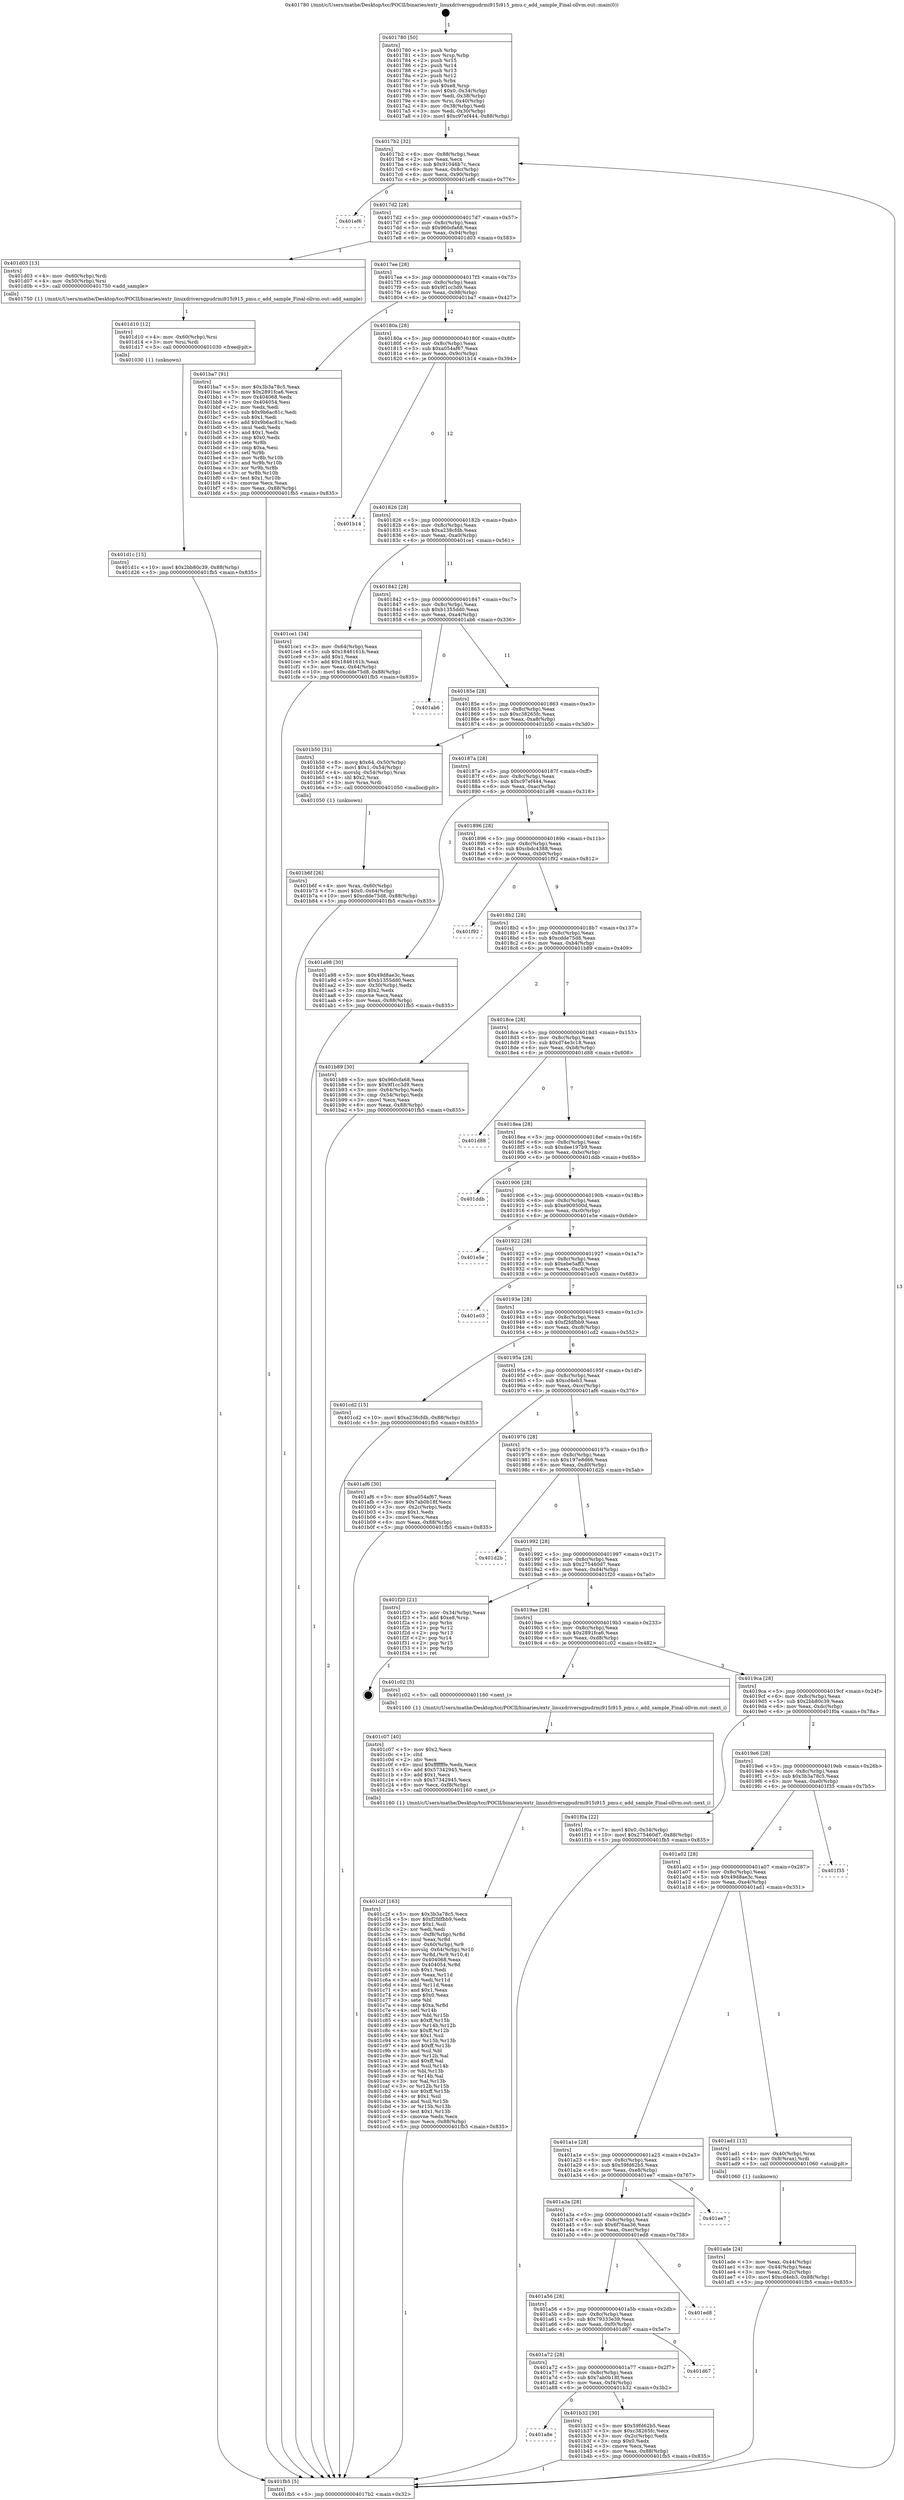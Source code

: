 digraph "0x401780" {
  label = "0x401780 (/mnt/c/Users/mathe/Desktop/tcc/POCII/binaries/extr_linuxdriversgpudrmi915i915_pmu.c_add_sample_Final-ollvm.out::main(0))"
  labelloc = "t"
  node[shape=record]

  Entry [label="",width=0.3,height=0.3,shape=circle,fillcolor=black,style=filled]
  "0x4017b2" [label="{
     0x4017b2 [32]\l
     | [instrs]\l
     &nbsp;&nbsp;0x4017b2 \<+6\>: mov -0x88(%rbp),%eax\l
     &nbsp;&nbsp;0x4017b8 \<+2\>: mov %eax,%ecx\l
     &nbsp;&nbsp;0x4017ba \<+6\>: sub $0x91046b7c,%ecx\l
     &nbsp;&nbsp;0x4017c0 \<+6\>: mov %eax,-0x8c(%rbp)\l
     &nbsp;&nbsp;0x4017c6 \<+6\>: mov %ecx,-0x90(%rbp)\l
     &nbsp;&nbsp;0x4017cc \<+6\>: je 0000000000401ef6 \<main+0x776\>\l
  }"]
  "0x401ef6" [label="{
     0x401ef6\l
  }", style=dashed]
  "0x4017d2" [label="{
     0x4017d2 [28]\l
     | [instrs]\l
     &nbsp;&nbsp;0x4017d2 \<+5\>: jmp 00000000004017d7 \<main+0x57\>\l
     &nbsp;&nbsp;0x4017d7 \<+6\>: mov -0x8c(%rbp),%eax\l
     &nbsp;&nbsp;0x4017dd \<+5\>: sub $0x960cfa68,%eax\l
     &nbsp;&nbsp;0x4017e2 \<+6\>: mov %eax,-0x94(%rbp)\l
     &nbsp;&nbsp;0x4017e8 \<+6\>: je 0000000000401d03 \<main+0x583\>\l
  }"]
  Exit [label="",width=0.3,height=0.3,shape=circle,fillcolor=black,style=filled,peripheries=2]
  "0x401d03" [label="{
     0x401d03 [13]\l
     | [instrs]\l
     &nbsp;&nbsp;0x401d03 \<+4\>: mov -0x60(%rbp),%rdi\l
     &nbsp;&nbsp;0x401d07 \<+4\>: mov -0x50(%rbp),%rsi\l
     &nbsp;&nbsp;0x401d0b \<+5\>: call 0000000000401750 \<add_sample\>\l
     | [calls]\l
     &nbsp;&nbsp;0x401750 \{1\} (/mnt/c/Users/mathe/Desktop/tcc/POCII/binaries/extr_linuxdriversgpudrmi915i915_pmu.c_add_sample_Final-ollvm.out::add_sample)\l
  }"]
  "0x4017ee" [label="{
     0x4017ee [28]\l
     | [instrs]\l
     &nbsp;&nbsp;0x4017ee \<+5\>: jmp 00000000004017f3 \<main+0x73\>\l
     &nbsp;&nbsp;0x4017f3 \<+6\>: mov -0x8c(%rbp),%eax\l
     &nbsp;&nbsp;0x4017f9 \<+5\>: sub $0x9f1cc3d9,%eax\l
     &nbsp;&nbsp;0x4017fe \<+6\>: mov %eax,-0x98(%rbp)\l
     &nbsp;&nbsp;0x401804 \<+6\>: je 0000000000401ba7 \<main+0x427\>\l
  }"]
  "0x401d1c" [label="{
     0x401d1c [15]\l
     | [instrs]\l
     &nbsp;&nbsp;0x401d1c \<+10\>: movl $0x2bb80c39,-0x88(%rbp)\l
     &nbsp;&nbsp;0x401d26 \<+5\>: jmp 0000000000401fb5 \<main+0x835\>\l
  }"]
  "0x401ba7" [label="{
     0x401ba7 [91]\l
     | [instrs]\l
     &nbsp;&nbsp;0x401ba7 \<+5\>: mov $0x3b3a78c5,%eax\l
     &nbsp;&nbsp;0x401bac \<+5\>: mov $0x2891fca6,%ecx\l
     &nbsp;&nbsp;0x401bb1 \<+7\>: mov 0x404068,%edx\l
     &nbsp;&nbsp;0x401bb8 \<+7\>: mov 0x404054,%esi\l
     &nbsp;&nbsp;0x401bbf \<+2\>: mov %edx,%edi\l
     &nbsp;&nbsp;0x401bc1 \<+6\>: sub $0x9b6ac81c,%edi\l
     &nbsp;&nbsp;0x401bc7 \<+3\>: sub $0x1,%edi\l
     &nbsp;&nbsp;0x401bca \<+6\>: add $0x9b6ac81c,%edi\l
     &nbsp;&nbsp;0x401bd0 \<+3\>: imul %edi,%edx\l
     &nbsp;&nbsp;0x401bd3 \<+3\>: and $0x1,%edx\l
     &nbsp;&nbsp;0x401bd6 \<+3\>: cmp $0x0,%edx\l
     &nbsp;&nbsp;0x401bd9 \<+4\>: sete %r8b\l
     &nbsp;&nbsp;0x401bdd \<+3\>: cmp $0xa,%esi\l
     &nbsp;&nbsp;0x401be0 \<+4\>: setl %r9b\l
     &nbsp;&nbsp;0x401be4 \<+3\>: mov %r8b,%r10b\l
     &nbsp;&nbsp;0x401be7 \<+3\>: and %r9b,%r10b\l
     &nbsp;&nbsp;0x401bea \<+3\>: xor %r9b,%r8b\l
     &nbsp;&nbsp;0x401bed \<+3\>: or %r8b,%r10b\l
     &nbsp;&nbsp;0x401bf0 \<+4\>: test $0x1,%r10b\l
     &nbsp;&nbsp;0x401bf4 \<+3\>: cmovne %ecx,%eax\l
     &nbsp;&nbsp;0x401bf7 \<+6\>: mov %eax,-0x88(%rbp)\l
     &nbsp;&nbsp;0x401bfd \<+5\>: jmp 0000000000401fb5 \<main+0x835\>\l
  }"]
  "0x40180a" [label="{
     0x40180a [28]\l
     | [instrs]\l
     &nbsp;&nbsp;0x40180a \<+5\>: jmp 000000000040180f \<main+0x8f\>\l
     &nbsp;&nbsp;0x40180f \<+6\>: mov -0x8c(%rbp),%eax\l
     &nbsp;&nbsp;0x401815 \<+5\>: sub $0xa054af67,%eax\l
     &nbsp;&nbsp;0x40181a \<+6\>: mov %eax,-0x9c(%rbp)\l
     &nbsp;&nbsp;0x401820 \<+6\>: je 0000000000401b14 \<main+0x394\>\l
  }"]
  "0x401d10" [label="{
     0x401d10 [12]\l
     | [instrs]\l
     &nbsp;&nbsp;0x401d10 \<+4\>: mov -0x60(%rbp),%rsi\l
     &nbsp;&nbsp;0x401d14 \<+3\>: mov %rsi,%rdi\l
     &nbsp;&nbsp;0x401d17 \<+5\>: call 0000000000401030 \<free@plt\>\l
     | [calls]\l
     &nbsp;&nbsp;0x401030 \{1\} (unknown)\l
  }"]
  "0x401b14" [label="{
     0x401b14\l
  }", style=dashed]
  "0x401826" [label="{
     0x401826 [28]\l
     | [instrs]\l
     &nbsp;&nbsp;0x401826 \<+5\>: jmp 000000000040182b \<main+0xab\>\l
     &nbsp;&nbsp;0x40182b \<+6\>: mov -0x8c(%rbp),%eax\l
     &nbsp;&nbsp;0x401831 \<+5\>: sub $0xa238cfdb,%eax\l
     &nbsp;&nbsp;0x401836 \<+6\>: mov %eax,-0xa0(%rbp)\l
     &nbsp;&nbsp;0x40183c \<+6\>: je 0000000000401ce1 \<main+0x561\>\l
  }"]
  "0x401c2f" [label="{
     0x401c2f [163]\l
     | [instrs]\l
     &nbsp;&nbsp;0x401c2f \<+5\>: mov $0x3b3a78c5,%ecx\l
     &nbsp;&nbsp;0x401c34 \<+5\>: mov $0xf2fdfbb9,%edx\l
     &nbsp;&nbsp;0x401c39 \<+3\>: mov $0x1,%sil\l
     &nbsp;&nbsp;0x401c3c \<+2\>: xor %edi,%edi\l
     &nbsp;&nbsp;0x401c3e \<+7\>: mov -0xf8(%rbp),%r8d\l
     &nbsp;&nbsp;0x401c45 \<+4\>: imul %eax,%r8d\l
     &nbsp;&nbsp;0x401c49 \<+4\>: mov -0x60(%rbp),%r9\l
     &nbsp;&nbsp;0x401c4d \<+4\>: movslq -0x64(%rbp),%r10\l
     &nbsp;&nbsp;0x401c51 \<+4\>: mov %r8d,(%r9,%r10,4)\l
     &nbsp;&nbsp;0x401c55 \<+7\>: mov 0x404068,%eax\l
     &nbsp;&nbsp;0x401c5c \<+8\>: mov 0x404054,%r8d\l
     &nbsp;&nbsp;0x401c64 \<+3\>: sub $0x1,%edi\l
     &nbsp;&nbsp;0x401c67 \<+3\>: mov %eax,%r11d\l
     &nbsp;&nbsp;0x401c6a \<+3\>: add %edi,%r11d\l
     &nbsp;&nbsp;0x401c6d \<+4\>: imul %r11d,%eax\l
     &nbsp;&nbsp;0x401c71 \<+3\>: and $0x1,%eax\l
     &nbsp;&nbsp;0x401c74 \<+3\>: cmp $0x0,%eax\l
     &nbsp;&nbsp;0x401c77 \<+3\>: sete %bl\l
     &nbsp;&nbsp;0x401c7a \<+4\>: cmp $0xa,%r8d\l
     &nbsp;&nbsp;0x401c7e \<+4\>: setl %r14b\l
     &nbsp;&nbsp;0x401c82 \<+3\>: mov %bl,%r15b\l
     &nbsp;&nbsp;0x401c85 \<+4\>: xor $0xff,%r15b\l
     &nbsp;&nbsp;0x401c89 \<+3\>: mov %r14b,%r12b\l
     &nbsp;&nbsp;0x401c8c \<+4\>: xor $0xff,%r12b\l
     &nbsp;&nbsp;0x401c90 \<+4\>: xor $0x1,%sil\l
     &nbsp;&nbsp;0x401c94 \<+3\>: mov %r15b,%r13b\l
     &nbsp;&nbsp;0x401c97 \<+4\>: and $0xff,%r13b\l
     &nbsp;&nbsp;0x401c9b \<+3\>: and %sil,%bl\l
     &nbsp;&nbsp;0x401c9e \<+3\>: mov %r12b,%al\l
     &nbsp;&nbsp;0x401ca1 \<+2\>: and $0xff,%al\l
     &nbsp;&nbsp;0x401ca3 \<+3\>: and %sil,%r14b\l
     &nbsp;&nbsp;0x401ca6 \<+3\>: or %bl,%r13b\l
     &nbsp;&nbsp;0x401ca9 \<+3\>: or %r14b,%al\l
     &nbsp;&nbsp;0x401cac \<+3\>: xor %al,%r13b\l
     &nbsp;&nbsp;0x401caf \<+3\>: or %r12b,%r15b\l
     &nbsp;&nbsp;0x401cb2 \<+4\>: xor $0xff,%r15b\l
     &nbsp;&nbsp;0x401cb6 \<+4\>: or $0x1,%sil\l
     &nbsp;&nbsp;0x401cba \<+3\>: and %sil,%r15b\l
     &nbsp;&nbsp;0x401cbd \<+3\>: or %r15b,%r13b\l
     &nbsp;&nbsp;0x401cc0 \<+4\>: test $0x1,%r13b\l
     &nbsp;&nbsp;0x401cc4 \<+3\>: cmovne %edx,%ecx\l
     &nbsp;&nbsp;0x401cc7 \<+6\>: mov %ecx,-0x88(%rbp)\l
     &nbsp;&nbsp;0x401ccd \<+5\>: jmp 0000000000401fb5 \<main+0x835\>\l
  }"]
  "0x401ce1" [label="{
     0x401ce1 [34]\l
     | [instrs]\l
     &nbsp;&nbsp;0x401ce1 \<+3\>: mov -0x64(%rbp),%eax\l
     &nbsp;&nbsp;0x401ce4 \<+5\>: sub $0x1846161b,%eax\l
     &nbsp;&nbsp;0x401ce9 \<+3\>: add $0x1,%eax\l
     &nbsp;&nbsp;0x401cec \<+5\>: add $0x1846161b,%eax\l
     &nbsp;&nbsp;0x401cf1 \<+3\>: mov %eax,-0x64(%rbp)\l
     &nbsp;&nbsp;0x401cf4 \<+10\>: movl $0xcdde75d8,-0x88(%rbp)\l
     &nbsp;&nbsp;0x401cfe \<+5\>: jmp 0000000000401fb5 \<main+0x835\>\l
  }"]
  "0x401842" [label="{
     0x401842 [28]\l
     | [instrs]\l
     &nbsp;&nbsp;0x401842 \<+5\>: jmp 0000000000401847 \<main+0xc7\>\l
     &nbsp;&nbsp;0x401847 \<+6\>: mov -0x8c(%rbp),%eax\l
     &nbsp;&nbsp;0x40184d \<+5\>: sub $0xb1355dd0,%eax\l
     &nbsp;&nbsp;0x401852 \<+6\>: mov %eax,-0xa4(%rbp)\l
     &nbsp;&nbsp;0x401858 \<+6\>: je 0000000000401ab6 \<main+0x336\>\l
  }"]
  "0x401c07" [label="{
     0x401c07 [40]\l
     | [instrs]\l
     &nbsp;&nbsp;0x401c07 \<+5\>: mov $0x2,%ecx\l
     &nbsp;&nbsp;0x401c0c \<+1\>: cltd\l
     &nbsp;&nbsp;0x401c0d \<+2\>: idiv %ecx\l
     &nbsp;&nbsp;0x401c0f \<+6\>: imul $0xfffffffe,%edx,%ecx\l
     &nbsp;&nbsp;0x401c15 \<+6\>: add $0x57342945,%ecx\l
     &nbsp;&nbsp;0x401c1b \<+3\>: add $0x1,%ecx\l
     &nbsp;&nbsp;0x401c1e \<+6\>: sub $0x57342945,%ecx\l
     &nbsp;&nbsp;0x401c24 \<+6\>: mov %ecx,-0xf8(%rbp)\l
     &nbsp;&nbsp;0x401c2a \<+5\>: call 0000000000401160 \<next_i\>\l
     | [calls]\l
     &nbsp;&nbsp;0x401160 \{1\} (/mnt/c/Users/mathe/Desktop/tcc/POCII/binaries/extr_linuxdriversgpudrmi915i915_pmu.c_add_sample_Final-ollvm.out::next_i)\l
  }"]
  "0x401ab6" [label="{
     0x401ab6\l
  }", style=dashed]
  "0x40185e" [label="{
     0x40185e [28]\l
     | [instrs]\l
     &nbsp;&nbsp;0x40185e \<+5\>: jmp 0000000000401863 \<main+0xe3\>\l
     &nbsp;&nbsp;0x401863 \<+6\>: mov -0x8c(%rbp),%eax\l
     &nbsp;&nbsp;0x401869 \<+5\>: sub $0xc38265fc,%eax\l
     &nbsp;&nbsp;0x40186e \<+6\>: mov %eax,-0xa8(%rbp)\l
     &nbsp;&nbsp;0x401874 \<+6\>: je 0000000000401b50 \<main+0x3d0\>\l
  }"]
  "0x401b6f" [label="{
     0x401b6f [26]\l
     | [instrs]\l
     &nbsp;&nbsp;0x401b6f \<+4\>: mov %rax,-0x60(%rbp)\l
     &nbsp;&nbsp;0x401b73 \<+7\>: movl $0x0,-0x64(%rbp)\l
     &nbsp;&nbsp;0x401b7a \<+10\>: movl $0xcdde75d8,-0x88(%rbp)\l
     &nbsp;&nbsp;0x401b84 \<+5\>: jmp 0000000000401fb5 \<main+0x835\>\l
  }"]
  "0x401b50" [label="{
     0x401b50 [31]\l
     | [instrs]\l
     &nbsp;&nbsp;0x401b50 \<+8\>: movq $0x64,-0x50(%rbp)\l
     &nbsp;&nbsp;0x401b58 \<+7\>: movl $0x1,-0x54(%rbp)\l
     &nbsp;&nbsp;0x401b5f \<+4\>: movslq -0x54(%rbp),%rax\l
     &nbsp;&nbsp;0x401b63 \<+4\>: shl $0x2,%rax\l
     &nbsp;&nbsp;0x401b67 \<+3\>: mov %rax,%rdi\l
     &nbsp;&nbsp;0x401b6a \<+5\>: call 0000000000401050 \<malloc@plt\>\l
     | [calls]\l
     &nbsp;&nbsp;0x401050 \{1\} (unknown)\l
  }"]
  "0x40187a" [label="{
     0x40187a [28]\l
     | [instrs]\l
     &nbsp;&nbsp;0x40187a \<+5\>: jmp 000000000040187f \<main+0xff\>\l
     &nbsp;&nbsp;0x40187f \<+6\>: mov -0x8c(%rbp),%eax\l
     &nbsp;&nbsp;0x401885 \<+5\>: sub $0xc97ef444,%eax\l
     &nbsp;&nbsp;0x40188a \<+6\>: mov %eax,-0xac(%rbp)\l
     &nbsp;&nbsp;0x401890 \<+6\>: je 0000000000401a98 \<main+0x318\>\l
  }"]
  "0x401a8e" [label="{
     0x401a8e\l
  }", style=dashed]
  "0x401a98" [label="{
     0x401a98 [30]\l
     | [instrs]\l
     &nbsp;&nbsp;0x401a98 \<+5\>: mov $0x49d8ae3c,%eax\l
     &nbsp;&nbsp;0x401a9d \<+5\>: mov $0xb1355dd0,%ecx\l
     &nbsp;&nbsp;0x401aa2 \<+3\>: mov -0x30(%rbp),%edx\l
     &nbsp;&nbsp;0x401aa5 \<+3\>: cmp $0x2,%edx\l
     &nbsp;&nbsp;0x401aa8 \<+3\>: cmovne %ecx,%eax\l
     &nbsp;&nbsp;0x401aab \<+6\>: mov %eax,-0x88(%rbp)\l
     &nbsp;&nbsp;0x401ab1 \<+5\>: jmp 0000000000401fb5 \<main+0x835\>\l
  }"]
  "0x401896" [label="{
     0x401896 [28]\l
     | [instrs]\l
     &nbsp;&nbsp;0x401896 \<+5\>: jmp 000000000040189b \<main+0x11b\>\l
     &nbsp;&nbsp;0x40189b \<+6\>: mov -0x8c(%rbp),%eax\l
     &nbsp;&nbsp;0x4018a1 \<+5\>: sub $0xcbdc4388,%eax\l
     &nbsp;&nbsp;0x4018a6 \<+6\>: mov %eax,-0xb0(%rbp)\l
     &nbsp;&nbsp;0x4018ac \<+6\>: je 0000000000401f92 \<main+0x812\>\l
  }"]
  "0x401fb5" [label="{
     0x401fb5 [5]\l
     | [instrs]\l
     &nbsp;&nbsp;0x401fb5 \<+5\>: jmp 00000000004017b2 \<main+0x32\>\l
  }"]
  "0x401780" [label="{
     0x401780 [50]\l
     | [instrs]\l
     &nbsp;&nbsp;0x401780 \<+1\>: push %rbp\l
     &nbsp;&nbsp;0x401781 \<+3\>: mov %rsp,%rbp\l
     &nbsp;&nbsp;0x401784 \<+2\>: push %r15\l
     &nbsp;&nbsp;0x401786 \<+2\>: push %r14\l
     &nbsp;&nbsp;0x401788 \<+2\>: push %r13\l
     &nbsp;&nbsp;0x40178a \<+2\>: push %r12\l
     &nbsp;&nbsp;0x40178c \<+1\>: push %rbx\l
     &nbsp;&nbsp;0x40178d \<+7\>: sub $0xe8,%rsp\l
     &nbsp;&nbsp;0x401794 \<+7\>: movl $0x0,-0x34(%rbp)\l
     &nbsp;&nbsp;0x40179b \<+3\>: mov %edi,-0x38(%rbp)\l
     &nbsp;&nbsp;0x40179e \<+4\>: mov %rsi,-0x40(%rbp)\l
     &nbsp;&nbsp;0x4017a2 \<+3\>: mov -0x38(%rbp),%edi\l
     &nbsp;&nbsp;0x4017a5 \<+3\>: mov %edi,-0x30(%rbp)\l
     &nbsp;&nbsp;0x4017a8 \<+10\>: movl $0xc97ef444,-0x88(%rbp)\l
  }"]
  "0x401b32" [label="{
     0x401b32 [30]\l
     | [instrs]\l
     &nbsp;&nbsp;0x401b32 \<+5\>: mov $0x59fd62b5,%eax\l
     &nbsp;&nbsp;0x401b37 \<+5\>: mov $0xc38265fc,%ecx\l
     &nbsp;&nbsp;0x401b3c \<+3\>: mov -0x2c(%rbp),%edx\l
     &nbsp;&nbsp;0x401b3f \<+3\>: cmp $0x0,%edx\l
     &nbsp;&nbsp;0x401b42 \<+3\>: cmove %ecx,%eax\l
     &nbsp;&nbsp;0x401b45 \<+6\>: mov %eax,-0x88(%rbp)\l
     &nbsp;&nbsp;0x401b4b \<+5\>: jmp 0000000000401fb5 \<main+0x835\>\l
  }"]
  "0x401f92" [label="{
     0x401f92\l
  }", style=dashed]
  "0x4018b2" [label="{
     0x4018b2 [28]\l
     | [instrs]\l
     &nbsp;&nbsp;0x4018b2 \<+5\>: jmp 00000000004018b7 \<main+0x137\>\l
     &nbsp;&nbsp;0x4018b7 \<+6\>: mov -0x8c(%rbp),%eax\l
     &nbsp;&nbsp;0x4018bd \<+5\>: sub $0xcdde75d8,%eax\l
     &nbsp;&nbsp;0x4018c2 \<+6\>: mov %eax,-0xb4(%rbp)\l
     &nbsp;&nbsp;0x4018c8 \<+6\>: je 0000000000401b89 \<main+0x409\>\l
  }"]
  "0x401a72" [label="{
     0x401a72 [28]\l
     | [instrs]\l
     &nbsp;&nbsp;0x401a72 \<+5\>: jmp 0000000000401a77 \<main+0x2f7\>\l
     &nbsp;&nbsp;0x401a77 \<+6\>: mov -0x8c(%rbp),%eax\l
     &nbsp;&nbsp;0x401a7d \<+5\>: sub $0x7ab0b18f,%eax\l
     &nbsp;&nbsp;0x401a82 \<+6\>: mov %eax,-0xf4(%rbp)\l
     &nbsp;&nbsp;0x401a88 \<+6\>: je 0000000000401b32 \<main+0x3b2\>\l
  }"]
  "0x401b89" [label="{
     0x401b89 [30]\l
     | [instrs]\l
     &nbsp;&nbsp;0x401b89 \<+5\>: mov $0x960cfa68,%eax\l
     &nbsp;&nbsp;0x401b8e \<+5\>: mov $0x9f1cc3d9,%ecx\l
     &nbsp;&nbsp;0x401b93 \<+3\>: mov -0x64(%rbp),%edx\l
     &nbsp;&nbsp;0x401b96 \<+3\>: cmp -0x54(%rbp),%edx\l
     &nbsp;&nbsp;0x401b99 \<+3\>: cmovl %ecx,%eax\l
     &nbsp;&nbsp;0x401b9c \<+6\>: mov %eax,-0x88(%rbp)\l
     &nbsp;&nbsp;0x401ba2 \<+5\>: jmp 0000000000401fb5 \<main+0x835\>\l
  }"]
  "0x4018ce" [label="{
     0x4018ce [28]\l
     | [instrs]\l
     &nbsp;&nbsp;0x4018ce \<+5\>: jmp 00000000004018d3 \<main+0x153\>\l
     &nbsp;&nbsp;0x4018d3 \<+6\>: mov -0x8c(%rbp),%eax\l
     &nbsp;&nbsp;0x4018d9 \<+5\>: sub $0xd74e3c18,%eax\l
     &nbsp;&nbsp;0x4018de \<+6\>: mov %eax,-0xb8(%rbp)\l
     &nbsp;&nbsp;0x4018e4 \<+6\>: je 0000000000401d88 \<main+0x608\>\l
  }"]
  "0x401d67" [label="{
     0x401d67\l
  }", style=dashed]
  "0x401d88" [label="{
     0x401d88\l
  }", style=dashed]
  "0x4018ea" [label="{
     0x4018ea [28]\l
     | [instrs]\l
     &nbsp;&nbsp;0x4018ea \<+5\>: jmp 00000000004018ef \<main+0x16f\>\l
     &nbsp;&nbsp;0x4018ef \<+6\>: mov -0x8c(%rbp),%eax\l
     &nbsp;&nbsp;0x4018f5 \<+5\>: sub $0xdee197b9,%eax\l
     &nbsp;&nbsp;0x4018fa \<+6\>: mov %eax,-0xbc(%rbp)\l
     &nbsp;&nbsp;0x401900 \<+6\>: je 0000000000401ddb \<main+0x65b\>\l
  }"]
  "0x401a56" [label="{
     0x401a56 [28]\l
     | [instrs]\l
     &nbsp;&nbsp;0x401a56 \<+5\>: jmp 0000000000401a5b \<main+0x2db\>\l
     &nbsp;&nbsp;0x401a5b \<+6\>: mov -0x8c(%rbp),%eax\l
     &nbsp;&nbsp;0x401a61 \<+5\>: sub $0x79333e39,%eax\l
     &nbsp;&nbsp;0x401a66 \<+6\>: mov %eax,-0xf0(%rbp)\l
     &nbsp;&nbsp;0x401a6c \<+6\>: je 0000000000401d67 \<main+0x5e7\>\l
  }"]
  "0x401ddb" [label="{
     0x401ddb\l
  }", style=dashed]
  "0x401906" [label="{
     0x401906 [28]\l
     | [instrs]\l
     &nbsp;&nbsp;0x401906 \<+5\>: jmp 000000000040190b \<main+0x18b\>\l
     &nbsp;&nbsp;0x40190b \<+6\>: mov -0x8c(%rbp),%eax\l
     &nbsp;&nbsp;0x401911 \<+5\>: sub $0xe909500d,%eax\l
     &nbsp;&nbsp;0x401916 \<+6\>: mov %eax,-0xc0(%rbp)\l
     &nbsp;&nbsp;0x40191c \<+6\>: je 0000000000401e5e \<main+0x6de\>\l
  }"]
  "0x401ed8" [label="{
     0x401ed8\l
  }", style=dashed]
  "0x401e5e" [label="{
     0x401e5e\l
  }", style=dashed]
  "0x401922" [label="{
     0x401922 [28]\l
     | [instrs]\l
     &nbsp;&nbsp;0x401922 \<+5\>: jmp 0000000000401927 \<main+0x1a7\>\l
     &nbsp;&nbsp;0x401927 \<+6\>: mov -0x8c(%rbp),%eax\l
     &nbsp;&nbsp;0x40192d \<+5\>: sub $0xebe5aff3,%eax\l
     &nbsp;&nbsp;0x401932 \<+6\>: mov %eax,-0xc4(%rbp)\l
     &nbsp;&nbsp;0x401938 \<+6\>: je 0000000000401e03 \<main+0x683\>\l
  }"]
  "0x401a3a" [label="{
     0x401a3a [28]\l
     | [instrs]\l
     &nbsp;&nbsp;0x401a3a \<+5\>: jmp 0000000000401a3f \<main+0x2bf\>\l
     &nbsp;&nbsp;0x401a3f \<+6\>: mov -0x8c(%rbp),%eax\l
     &nbsp;&nbsp;0x401a45 \<+5\>: sub $0x6f76aa36,%eax\l
     &nbsp;&nbsp;0x401a4a \<+6\>: mov %eax,-0xec(%rbp)\l
     &nbsp;&nbsp;0x401a50 \<+6\>: je 0000000000401ed8 \<main+0x758\>\l
  }"]
  "0x401e03" [label="{
     0x401e03\l
  }", style=dashed]
  "0x40193e" [label="{
     0x40193e [28]\l
     | [instrs]\l
     &nbsp;&nbsp;0x40193e \<+5\>: jmp 0000000000401943 \<main+0x1c3\>\l
     &nbsp;&nbsp;0x401943 \<+6\>: mov -0x8c(%rbp),%eax\l
     &nbsp;&nbsp;0x401949 \<+5\>: sub $0xf2fdfbb9,%eax\l
     &nbsp;&nbsp;0x40194e \<+6\>: mov %eax,-0xc8(%rbp)\l
     &nbsp;&nbsp;0x401954 \<+6\>: je 0000000000401cd2 \<main+0x552\>\l
  }"]
  "0x401ee7" [label="{
     0x401ee7\l
  }", style=dashed]
  "0x401cd2" [label="{
     0x401cd2 [15]\l
     | [instrs]\l
     &nbsp;&nbsp;0x401cd2 \<+10\>: movl $0xa238cfdb,-0x88(%rbp)\l
     &nbsp;&nbsp;0x401cdc \<+5\>: jmp 0000000000401fb5 \<main+0x835\>\l
  }"]
  "0x40195a" [label="{
     0x40195a [28]\l
     | [instrs]\l
     &nbsp;&nbsp;0x40195a \<+5\>: jmp 000000000040195f \<main+0x1df\>\l
     &nbsp;&nbsp;0x40195f \<+6\>: mov -0x8c(%rbp),%eax\l
     &nbsp;&nbsp;0x401965 \<+5\>: sub $0xcd4eb3,%eax\l
     &nbsp;&nbsp;0x40196a \<+6\>: mov %eax,-0xcc(%rbp)\l
     &nbsp;&nbsp;0x401970 \<+6\>: je 0000000000401af6 \<main+0x376\>\l
  }"]
  "0x401ade" [label="{
     0x401ade [24]\l
     | [instrs]\l
     &nbsp;&nbsp;0x401ade \<+3\>: mov %eax,-0x44(%rbp)\l
     &nbsp;&nbsp;0x401ae1 \<+3\>: mov -0x44(%rbp),%eax\l
     &nbsp;&nbsp;0x401ae4 \<+3\>: mov %eax,-0x2c(%rbp)\l
     &nbsp;&nbsp;0x401ae7 \<+10\>: movl $0xcd4eb3,-0x88(%rbp)\l
     &nbsp;&nbsp;0x401af1 \<+5\>: jmp 0000000000401fb5 \<main+0x835\>\l
  }"]
  "0x401af6" [label="{
     0x401af6 [30]\l
     | [instrs]\l
     &nbsp;&nbsp;0x401af6 \<+5\>: mov $0xa054af67,%eax\l
     &nbsp;&nbsp;0x401afb \<+5\>: mov $0x7ab0b18f,%ecx\l
     &nbsp;&nbsp;0x401b00 \<+3\>: mov -0x2c(%rbp),%edx\l
     &nbsp;&nbsp;0x401b03 \<+3\>: cmp $0x1,%edx\l
     &nbsp;&nbsp;0x401b06 \<+3\>: cmovl %ecx,%eax\l
     &nbsp;&nbsp;0x401b09 \<+6\>: mov %eax,-0x88(%rbp)\l
     &nbsp;&nbsp;0x401b0f \<+5\>: jmp 0000000000401fb5 \<main+0x835\>\l
  }"]
  "0x401976" [label="{
     0x401976 [28]\l
     | [instrs]\l
     &nbsp;&nbsp;0x401976 \<+5\>: jmp 000000000040197b \<main+0x1fb\>\l
     &nbsp;&nbsp;0x40197b \<+6\>: mov -0x8c(%rbp),%eax\l
     &nbsp;&nbsp;0x401981 \<+5\>: sub $0x197e8d66,%eax\l
     &nbsp;&nbsp;0x401986 \<+6\>: mov %eax,-0xd0(%rbp)\l
     &nbsp;&nbsp;0x40198c \<+6\>: je 0000000000401d2b \<main+0x5ab\>\l
  }"]
  "0x401a1e" [label="{
     0x401a1e [28]\l
     | [instrs]\l
     &nbsp;&nbsp;0x401a1e \<+5\>: jmp 0000000000401a23 \<main+0x2a3\>\l
     &nbsp;&nbsp;0x401a23 \<+6\>: mov -0x8c(%rbp),%eax\l
     &nbsp;&nbsp;0x401a29 \<+5\>: sub $0x59fd62b5,%eax\l
     &nbsp;&nbsp;0x401a2e \<+6\>: mov %eax,-0xe8(%rbp)\l
     &nbsp;&nbsp;0x401a34 \<+6\>: je 0000000000401ee7 \<main+0x767\>\l
  }"]
  "0x401d2b" [label="{
     0x401d2b\l
  }", style=dashed]
  "0x401992" [label="{
     0x401992 [28]\l
     | [instrs]\l
     &nbsp;&nbsp;0x401992 \<+5\>: jmp 0000000000401997 \<main+0x217\>\l
     &nbsp;&nbsp;0x401997 \<+6\>: mov -0x8c(%rbp),%eax\l
     &nbsp;&nbsp;0x40199d \<+5\>: sub $0x275460d7,%eax\l
     &nbsp;&nbsp;0x4019a2 \<+6\>: mov %eax,-0xd4(%rbp)\l
     &nbsp;&nbsp;0x4019a8 \<+6\>: je 0000000000401f20 \<main+0x7a0\>\l
  }"]
  "0x401ad1" [label="{
     0x401ad1 [13]\l
     | [instrs]\l
     &nbsp;&nbsp;0x401ad1 \<+4\>: mov -0x40(%rbp),%rax\l
     &nbsp;&nbsp;0x401ad5 \<+4\>: mov 0x8(%rax),%rdi\l
     &nbsp;&nbsp;0x401ad9 \<+5\>: call 0000000000401060 \<atoi@plt\>\l
     | [calls]\l
     &nbsp;&nbsp;0x401060 \{1\} (unknown)\l
  }"]
  "0x401f20" [label="{
     0x401f20 [21]\l
     | [instrs]\l
     &nbsp;&nbsp;0x401f20 \<+3\>: mov -0x34(%rbp),%eax\l
     &nbsp;&nbsp;0x401f23 \<+7\>: add $0xe8,%rsp\l
     &nbsp;&nbsp;0x401f2a \<+1\>: pop %rbx\l
     &nbsp;&nbsp;0x401f2b \<+2\>: pop %r12\l
     &nbsp;&nbsp;0x401f2d \<+2\>: pop %r13\l
     &nbsp;&nbsp;0x401f2f \<+2\>: pop %r14\l
     &nbsp;&nbsp;0x401f31 \<+2\>: pop %r15\l
     &nbsp;&nbsp;0x401f33 \<+1\>: pop %rbp\l
     &nbsp;&nbsp;0x401f34 \<+1\>: ret\l
  }"]
  "0x4019ae" [label="{
     0x4019ae [28]\l
     | [instrs]\l
     &nbsp;&nbsp;0x4019ae \<+5\>: jmp 00000000004019b3 \<main+0x233\>\l
     &nbsp;&nbsp;0x4019b3 \<+6\>: mov -0x8c(%rbp),%eax\l
     &nbsp;&nbsp;0x4019b9 \<+5\>: sub $0x2891fca6,%eax\l
     &nbsp;&nbsp;0x4019be \<+6\>: mov %eax,-0xd8(%rbp)\l
     &nbsp;&nbsp;0x4019c4 \<+6\>: je 0000000000401c02 \<main+0x482\>\l
  }"]
  "0x401a02" [label="{
     0x401a02 [28]\l
     | [instrs]\l
     &nbsp;&nbsp;0x401a02 \<+5\>: jmp 0000000000401a07 \<main+0x287\>\l
     &nbsp;&nbsp;0x401a07 \<+6\>: mov -0x8c(%rbp),%eax\l
     &nbsp;&nbsp;0x401a0d \<+5\>: sub $0x49d8ae3c,%eax\l
     &nbsp;&nbsp;0x401a12 \<+6\>: mov %eax,-0xe4(%rbp)\l
     &nbsp;&nbsp;0x401a18 \<+6\>: je 0000000000401ad1 \<main+0x351\>\l
  }"]
  "0x401c02" [label="{
     0x401c02 [5]\l
     | [instrs]\l
     &nbsp;&nbsp;0x401c02 \<+5\>: call 0000000000401160 \<next_i\>\l
     | [calls]\l
     &nbsp;&nbsp;0x401160 \{1\} (/mnt/c/Users/mathe/Desktop/tcc/POCII/binaries/extr_linuxdriversgpudrmi915i915_pmu.c_add_sample_Final-ollvm.out::next_i)\l
  }"]
  "0x4019ca" [label="{
     0x4019ca [28]\l
     | [instrs]\l
     &nbsp;&nbsp;0x4019ca \<+5\>: jmp 00000000004019cf \<main+0x24f\>\l
     &nbsp;&nbsp;0x4019cf \<+6\>: mov -0x8c(%rbp),%eax\l
     &nbsp;&nbsp;0x4019d5 \<+5\>: sub $0x2bb80c39,%eax\l
     &nbsp;&nbsp;0x4019da \<+6\>: mov %eax,-0xdc(%rbp)\l
     &nbsp;&nbsp;0x4019e0 \<+6\>: je 0000000000401f0a \<main+0x78a\>\l
  }"]
  "0x401f35" [label="{
     0x401f35\l
  }", style=dashed]
  "0x401f0a" [label="{
     0x401f0a [22]\l
     | [instrs]\l
     &nbsp;&nbsp;0x401f0a \<+7\>: movl $0x0,-0x34(%rbp)\l
     &nbsp;&nbsp;0x401f11 \<+10\>: movl $0x275460d7,-0x88(%rbp)\l
     &nbsp;&nbsp;0x401f1b \<+5\>: jmp 0000000000401fb5 \<main+0x835\>\l
  }"]
  "0x4019e6" [label="{
     0x4019e6 [28]\l
     | [instrs]\l
     &nbsp;&nbsp;0x4019e6 \<+5\>: jmp 00000000004019eb \<main+0x26b\>\l
     &nbsp;&nbsp;0x4019eb \<+6\>: mov -0x8c(%rbp),%eax\l
     &nbsp;&nbsp;0x4019f1 \<+5\>: sub $0x3b3a78c5,%eax\l
     &nbsp;&nbsp;0x4019f6 \<+6\>: mov %eax,-0xe0(%rbp)\l
     &nbsp;&nbsp;0x4019fc \<+6\>: je 0000000000401f35 \<main+0x7b5\>\l
  }"]
  Entry -> "0x401780" [label=" 1"]
  "0x4017b2" -> "0x401ef6" [label=" 0"]
  "0x4017b2" -> "0x4017d2" [label=" 14"]
  "0x401f20" -> Exit [label=" 1"]
  "0x4017d2" -> "0x401d03" [label=" 1"]
  "0x4017d2" -> "0x4017ee" [label=" 13"]
  "0x401f0a" -> "0x401fb5" [label=" 1"]
  "0x4017ee" -> "0x401ba7" [label=" 1"]
  "0x4017ee" -> "0x40180a" [label=" 12"]
  "0x401d1c" -> "0x401fb5" [label=" 1"]
  "0x40180a" -> "0x401b14" [label=" 0"]
  "0x40180a" -> "0x401826" [label=" 12"]
  "0x401d10" -> "0x401d1c" [label=" 1"]
  "0x401826" -> "0x401ce1" [label=" 1"]
  "0x401826" -> "0x401842" [label=" 11"]
  "0x401d03" -> "0x401d10" [label=" 1"]
  "0x401842" -> "0x401ab6" [label=" 0"]
  "0x401842" -> "0x40185e" [label=" 11"]
  "0x401ce1" -> "0x401fb5" [label=" 1"]
  "0x40185e" -> "0x401b50" [label=" 1"]
  "0x40185e" -> "0x40187a" [label=" 10"]
  "0x401cd2" -> "0x401fb5" [label=" 1"]
  "0x40187a" -> "0x401a98" [label=" 1"]
  "0x40187a" -> "0x401896" [label=" 9"]
  "0x401a98" -> "0x401fb5" [label=" 1"]
  "0x401780" -> "0x4017b2" [label=" 1"]
  "0x401fb5" -> "0x4017b2" [label=" 13"]
  "0x401c2f" -> "0x401fb5" [label=" 1"]
  "0x401896" -> "0x401f92" [label=" 0"]
  "0x401896" -> "0x4018b2" [label=" 9"]
  "0x401c07" -> "0x401c2f" [label=" 1"]
  "0x4018b2" -> "0x401b89" [label=" 2"]
  "0x4018b2" -> "0x4018ce" [label=" 7"]
  "0x401ba7" -> "0x401fb5" [label=" 1"]
  "0x4018ce" -> "0x401d88" [label=" 0"]
  "0x4018ce" -> "0x4018ea" [label=" 7"]
  "0x401b89" -> "0x401fb5" [label=" 2"]
  "0x4018ea" -> "0x401ddb" [label=" 0"]
  "0x4018ea" -> "0x401906" [label=" 7"]
  "0x401b50" -> "0x401b6f" [label=" 1"]
  "0x401906" -> "0x401e5e" [label=" 0"]
  "0x401906" -> "0x401922" [label=" 7"]
  "0x401b32" -> "0x401fb5" [label=" 1"]
  "0x401922" -> "0x401e03" [label=" 0"]
  "0x401922" -> "0x40193e" [label=" 7"]
  "0x401a72" -> "0x401b32" [label=" 1"]
  "0x40193e" -> "0x401cd2" [label=" 1"]
  "0x40193e" -> "0x40195a" [label=" 6"]
  "0x401c02" -> "0x401c07" [label=" 1"]
  "0x40195a" -> "0x401af6" [label=" 1"]
  "0x40195a" -> "0x401976" [label=" 5"]
  "0x401a56" -> "0x401d67" [label=" 0"]
  "0x401976" -> "0x401d2b" [label=" 0"]
  "0x401976" -> "0x401992" [label=" 5"]
  "0x401b6f" -> "0x401fb5" [label=" 1"]
  "0x401992" -> "0x401f20" [label=" 1"]
  "0x401992" -> "0x4019ae" [label=" 4"]
  "0x401a3a" -> "0x401a56" [label=" 1"]
  "0x4019ae" -> "0x401c02" [label=" 1"]
  "0x4019ae" -> "0x4019ca" [label=" 3"]
  "0x401a72" -> "0x401a8e" [label=" 0"]
  "0x4019ca" -> "0x401f0a" [label=" 1"]
  "0x4019ca" -> "0x4019e6" [label=" 2"]
  "0x401a1e" -> "0x401a3a" [label=" 1"]
  "0x4019e6" -> "0x401f35" [label=" 0"]
  "0x4019e6" -> "0x401a02" [label=" 2"]
  "0x401a3a" -> "0x401ed8" [label=" 0"]
  "0x401a02" -> "0x401ad1" [label=" 1"]
  "0x401a02" -> "0x401a1e" [label=" 1"]
  "0x401ad1" -> "0x401ade" [label=" 1"]
  "0x401ade" -> "0x401fb5" [label=" 1"]
  "0x401af6" -> "0x401fb5" [label=" 1"]
  "0x401a56" -> "0x401a72" [label=" 1"]
  "0x401a1e" -> "0x401ee7" [label=" 0"]
}
